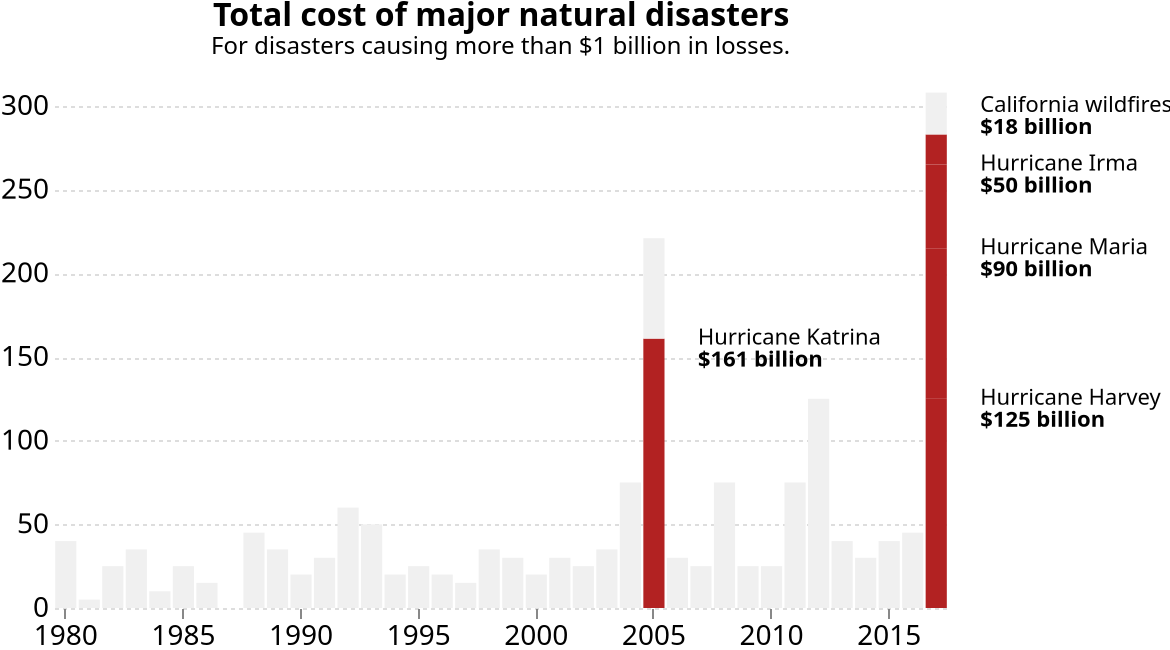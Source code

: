 {"$schema":"https://vega.github.io/schema/vega-lite/v3.json","description":"A simple bar chart with embedded data.","autosize":"fit","padding":0,"width":585,"height":325,"view":{"stroke":null},"datasets":{"values":[{"year":2005,"cost":161,"order":1,"name":"Hurricane Katrina","offset":161,"_index_":0},{"year":2017,"cost":125,"order":4,"name":"Hurricane Harvey","offset":125,"_index_":1},{"year":2017,"cost":90,"order":3,"name":"Hurricane Maria","offset":215,"_index_":2},{"year":2017,"cost":50,"order":2,"name":"Hurricane Irma","offset":265,"_index_":3},{"year":2017,"cost":18,"order":1,"name":"California wildfires","offset":300,"_index_":4},{"year":1980,"cost":40,"_index_":5},{"year":1981,"cost":5,"_index_":6},{"year":1982,"cost":25,"_index_":7},{"year":1983,"cost":35,"_index_":8},{"year":1984,"cost":10,"_index_":9},{"year":1985,"cost":25,"_index_":10},{"year":1986,"cost":15,"_index_":11},{"year":1987,"cost":0,"_index_":12},{"year":1988,"cost":45,"_index_":13},{"year":1989,"cost":35,"_index_":14},{"year":1990,"cost":20,"_index_":15},{"year":1991,"cost":30,"_index_":16},{"year":1992,"cost":60,"_index_":17},{"year":1993,"cost":50,"_index_":18},{"year":1994,"cost":20,"_index_":19},{"year":1995,"cost":25,"_index_":20},{"year":1996,"cost":20,"_index_":21},{"year":1997,"cost":15,"_index_":22},{"year":1998,"cost":35,"_index_":23},{"year":1999,"cost":30,"_index_":24},{"year":2000,"cost":20,"_index_":25},{"year":2001,"cost":30,"_index_":26},{"year":2002,"cost":25,"_index_":27},{"year":2003,"cost":35,"_index_":28},{"year":2004,"cost":75,"_index_":29},{"year":2005,"cost":60,"_index_":30},{"year":2006,"cost":30,"_index_":31},{"year":2007,"cost":25,"_index_":32},{"year":2008,"cost":75,"_index_":33},{"year":2009,"cost":25,"_index_":34},{"year":2010,"cost":25,"_index_":35},{"year":2011,"cost":75,"_index_":36},{"year":2012,"cost":125,"_index_":37},{"year":2013,"cost":40,"_index_":38},{"year":2014,"cost":30,"_index_":39},{"year":2015,"cost":40,"_index_":40},{"year":2016,"cost":45,"_index_":41},{"year":2017,"cost":25,"_index_":42}]},"layer":[{"data":{"name":"values"},"encoding":{"x":{"field":"year","type":"nominal","axis":{"domain":false,"values":[1980,1985,1990,1995,2000,2005,2010,2015],"labelAngle":0,"labelFontSize":14,"title":false}},"y":{"field":"cost","type":"quantitative","axis":{"title":false,"domain":false,"ticks":false,"tickMinStep":50,"labelFontSize":14,"gridDash":[2,2]},"scale":{"domain":[0,300]}},"detail":{"field":"order","type":"quantitative"},"fill":{"field":"datumnamenull","_label":"=datum.name != null","scale":{"range":["#f0f0f0","firebrick"]},"legend":false}},"layer":[{"mark":{"type":"bar"}}],"transform":[{"calculate":"datum.name != null","as":"datumnamenull"}]},{"data":{"name":"values"},"encoding":{"x":{"field":"year","type":"nominal"},"y":{"field":"offset","type":"quantitative"},"detail":{"field":"order","type":"quantitative"},"text":{"field":"name","type":"nominal"}},"layer":[{"mark":{"type":"text","align":"left","dx":22,"dy":0},"transform":[]},{"mark":{"type":"text","align":"left","dx":22,"dy":0},"transform":[{"filter":"((datum[\"_index_\"] != null) ? datum[\"_index_\"]==5: true)","_customized":true}]},{"mark":{"type":"text","align":"left","dx":22,"dy":0},"transform":[{"filter":"((datum[\"_index_\"] != null) ? datum[\"_index_\"]==5: true)","_customized":true}]},{"mark":{"type":"text","align":"left","dx":22,"dy":0},"transform":[{"filter":"((datum[\"_index_\"] != null) ? datum[\"_index_\"]==6: true)","_customized":true}]},{"mark":{"type":"text","align":"left","dx":22,"dy":0},"transform":[{"filter":"((datum[\"_index_\"] != null) ? datum[\"_index_\"]==6: true)","_customized":true}]},{"mark":{"type":"text","align":"left","dx":22,"dy":0},"transform":[{"filter":"((datum[\"_index_\"] != null) ? datum[\"_index_\"]==7: true)","_customized":true}]},{"mark":{"type":"text","align":"left","dx":22,"dy":0},"transform":[{"filter":"((datum[\"_index_\"] != null) ? datum[\"_index_\"]==7: true)","_customized":true}]},{"mark":{"type":"text","align":"left","dx":22,"dy":0},"transform":[{"filter":"((datum[\"_index_\"] != null) ? datum[\"_index_\"]==8: true)","_customized":true}]},{"mark":{"type":"text","align":"left","dx":22,"dy":0},"transform":[{"filter":"((datum[\"_index_\"] != null) ? datum[\"_index_\"]==8: true)","_customized":true}]},{"mark":{"type":"text","align":"left","dx":22,"dy":0},"transform":[{"filter":"((datum[\"_index_\"] != null) ? datum[\"_index_\"]==9: true)","_customized":true}]},{"mark":{"type":"text","align":"left","dx":22,"dy":0},"transform":[{"filter":"((datum[\"_index_\"] != null) ? datum[\"_index_\"]==9: true)","_customized":true}]},{"mark":{"type":"text","align":"left","dx":22,"dy":0},"transform":[{"filter":"((datum[\"_index_\"] != null) ? datum[\"_index_\"]==10: true)","_customized":true}]},{"mark":{"type":"text","align":"left","dx":22,"dy":0},"transform":[{"filter":"((datum[\"_index_\"] != null) ? datum[\"_index_\"]==10: true)","_customized":true}]},{"mark":{"type":"text","align":"left","dx":22,"dy":0},"transform":[{"filter":"((datum[\"_index_\"] != null) ? datum[\"_index_\"]==11: true)","_customized":true}]},{"mark":{"type":"text","align":"left","dx":22,"dy":0},"transform":[{"filter":"((datum[\"_index_\"] != null) ? datum[\"_index_\"]==11: true)","_customized":true}]},{"mark":{"type":"text","align":"left","dx":22,"dy":0},"transform":[{"filter":"((datum[\"_index_\"] != null) ? datum[\"_index_\"]==12: true)","_customized":true}]},{"mark":{"type":"text","align":"left","dx":22,"dy":0},"transform":[{"filter":"((datum[\"_index_\"] != null) ? datum[\"_index_\"]==12: true)","_customized":true}]},{"mark":{"type":"text","align":"left","dx":22,"dy":0},"transform":[{"filter":"((datum[\"_index_\"] != null) ? datum[\"_index_\"]==13: true)","_customized":true}]},{"mark":{"type":"text","align":"left","dx":22,"dy":0},"transform":[{"filter":"((datum[\"_index_\"] != null) ? datum[\"_index_\"]==13: true)","_customized":true}]},{"mark":{"type":"text","align":"left","dx":22,"dy":0},"transform":[{"filter":"((datum[\"_index_\"] != null) ? datum[\"_index_\"]==14: true)","_customized":true}]},{"mark":{"type":"text","align":"left","dx":22,"dy":0},"transform":[{"filter":"((datum[\"_index_\"] != null) ? datum[\"_index_\"]==14: true)","_customized":true}]},{"mark":{"type":"text","align":"left","dx":22,"dy":0},"transform":[{"filter":"((datum[\"_index_\"] != null) ? datum[\"_index_\"]==15: true)","_customized":true}]},{"mark":{"type":"text","align":"left","dx":22,"dy":0},"transform":[{"filter":"((datum[\"_index_\"] != null) ? datum[\"_index_\"]==15: true)","_customized":true}]},{"mark":{"type":"text","align":"left","dx":22,"dy":0},"transform":[{"filter":"((datum[\"_index_\"] != null) ? datum[\"_index_\"]==16: true)","_customized":true}]},{"mark":{"type":"text","align":"left","dx":22,"dy":0},"transform":[{"filter":"((datum[\"_index_\"] != null) ? datum[\"_index_\"]==16: true)","_customized":true}]},{"mark":{"type":"text","align":"left","dx":22,"dy":0},"transform":[{"filter":"((datum[\"_index_\"] != null) ? datum[\"_index_\"]==17: true)","_customized":true}]},{"mark":{"type":"text","align":"left","dx":22,"dy":0},"transform":[{"filter":"((datum[\"_index_\"] != null) ? datum[\"_index_\"]==17: true)","_customized":true}]},{"mark":{"type":"text","align":"left","dx":22,"dy":0},"transform":[{"filter":"((datum[\"_index_\"] != null) ? datum[\"_index_\"]==18: true)","_customized":true}]},{"mark":{"type":"text","align":"left","dx":22,"dy":0},"transform":[{"filter":"((datum[\"_index_\"] != null) ? datum[\"_index_\"]==18: true)","_customized":true}]},{"mark":{"type":"text","align":"left","dx":22,"dy":0},"transform":[{"filter":"((datum[\"_index_\"] != null) ? datum[\"_index_\"]==19: true)","_customized":true}]},{"mark":{"type":"text","align":"left","dx":22,"dy":0},"transform":[{"filter":"((datum[\"_index_\"] != null) ? datum[\"_index_\"]==19: true)","_customized":true}]},{"mark":{"type":"text","align":"left","dx":22,"dy":0},"transform":[{"filter":"((datum[\"_index_\"] != null) ? datum[\"_index_\"]==20: true)","_customized":true}]},{"mark":{"type":"text","align":"left","dx":22,"dy":0},"transform":[{"filter":"((datum[\"_index_\"] != null) ? datum[\"_index_\"]==20: true)","_customized":true}]},{"mark":{"type":"text","align":"left","dx":22,"dy":0},"transform":[{"filter":"((datum[\"_index_\"] != null) ? datum[\"_index_\"]==21: true)","_customized":true}]},{"mark":{"type":"text","align":"left","dx":22,"dy":0},"transform":[{"filter":"((datum[\"_index_\"] != null) ? datum[\"_index_\"]==21: true)","_customized":true}]},{"mark":{"type":"text","align":"left","dx":22,"dy":0},"transform":[{"filter":"((datum[\"_index_\"] != null) ? datum[\"_index_\"]==22: true)","_customized":true}]},{"mark":{"type":"text","align":"left","dx":22,"dy":0},"transform":[{"filter":"((datum[\"_index_\"] != null) ? datum[\"_index_\"]==22: true)","_customized":true}]},{"mark":{"type":"text","align":"left","dx":22,"dy":0},"transform":[{"filter":"((datum[\"_index_\"] != null) ? datum[\"_index_\"]==23: true)","_customized":true}]},{"mark":{"type":"text","align":"left","dx":22,"dy":0},"transform":[{"filter":"((datum[\"_index_\"] != null) ? datum[\"_index_\"]==23: true)","_customized":true}]},{"mark":{"type":"text","align":"left","dx":22,"dy":0},"transform":[{"filter":"((datum[\"_index_\"] != null) ? datum[\"_index_\"]==24: true)","_customized":true}]},{"mark":{"type":"text","align":"left","dx":22,"dy":0},"transform":[{"filter":"((datum[\"_index_\"] != null) ? datum[\"_index_\"]==24: true)","_customized":true}]},{"mark":{"type":"text","align":"left","dx":22,"dy":0},"transform":[{"filter":"((datum[\"_index_\"] != null) ? datum[\"_index_\"]==25: true)","_customized":true}]},{"mark":{"type":"text","align":"left","dx":22,"dy":0},"transform":[{"filter":"((datum[\"_index_\"] != null) ? datum[\"_index_\"]==25: true)","_customized":true}]},{"mark":{"type":"text","align":"left","dx":22,"dy":0},"transform":[{"filter":"((datum[\"_index_\"] != null) ? datum[\"_index_\"]==26: true)","_customized":true}]},{"mark":{"type":"text","align":"left","dx":22,"dy":0},"transform":[{"filter":"((datum[\"_index_\"] != null) ? datum[\"_index_\"]==26: true)","_customized":true}]},{"mark":{"type":"text","align":"left","dx":22,"dy":0},"transform":[{"filter":"((datum[\"_index_\"] != null) ? datum[\"_index_\"]==27: true)","_customized":true}]},{"mark":{"type":"text","align":"left","dx":22,"dy":0},"transform":[{"filter":"((datum[\"_index_\"] != null) ? datum[\"_index_\"]==27: true)","_customized":true}]},{"mark":{"type":"text","align":"left","dx":22,"dy":0},"transform":[{"filter":"((datum[\"_index_\"] != null) ? datum[\"_index_\"]==28: true)","_customized":true}]},{"mark":{"type":"text","align":"left","dx":22,"dy":0},"transform":[{"filter":"((datum[\"_index_\"] != null) ? datum[\"_index_\"]==28: true)","_customized":true}]},{"mark":{"type":"text","align":"left","dx":22,"dy":0},"transform":[{"filter":"((datum[\"_index_\"] != null) ? datum[\"_index_\"]==29: true)","_customized":true}]},{"mark":{"type":"text","align":"left","dx":22,"dy":0},"transform":[{"filter":"((datum[\"_index_\"] != null) ? datum[\"_index_\"]==29: true)","_customized":true}]},{"mark":{"type":"text","align":"left","dx":22,"dy":0},"transform":[{"filter":"((datum[\"_index_\"] != null) ? datum[\"_index_\"]==37: true)","_customized":true}]},{"mark":{"type":"text","align":"left","dx":22,"dy":0},"transform":[{"filter":"((datum[\"_index_\"] != null) ? datum[\"_index_\"]==36: true)","_customized":true}]},{"mark":{"type":"text","align":"left","dx":22,"dy":0},"transform":[{"filter":"((datum[\"_index_\"] != null) ? datum[\"_index_\"]==33: true)","_customized":true}]},{"mark":{"type":"text","align":"left","dx":22,"dy":0},"transform":[{"filter":"((datum[\"_index_\"] != null) ? datum[\"_index_\"]==30: true)","_customized":true}]},{"mark":{"type":"text","align":"left","dx":22,"dy":0},"transform":[{"filter":"((datum[\"_index_\"] != null) ? datum[\"_index_\"]==31: true)","_customized":true}]},{"mark":{"type":"text","align":"left","dx":22,"dy":0},"transform":[{"filter":"((datum[\"_index_\"] != null) ? datum[\"_index_\"]==41: true)","_customized":true}]},{"mark":{"type":"text","align":"left","dx":22,"dy":0},"transform":[{"filter":"((datum[\"_index_\"] != null) ? datum[\"_index_\"]==40: true)","_customized":true}]},{"mark":{"type":"text","align":"left","dx":22,"dy":0},"transform":[{"filter":"((datum[\"_index_\"] != null) ? datum[\"_index_\"]==39: true)","_customized":true}]},{"mark":{"type":"text","align":"left","dx":22,"dy":0},"transform":[{"filter":"((datum[\"_index_\"] != null) ? datum[\"_index_\"]==38: true)","_customized":true}]},{"mark":{"type":"text","align":"left","dx":22,"dy":0},"transform":[{"filter":"((datum[\"_index_\"] != null) ? datum[\"_index_\"]==35: true)","_customized":true}]},{"mark":{"type":"text","align":"left","dx":22,"dy":0},"transform":[{"filter":"((datum[\"_index_\"] != null) ? datum[\"_index_\"]==34: true)","_customized":true}]},{"mark":{"type":"text","align":"left","dx":22,"dy":0},"transform":[{"filter":"((datum[\"_index_\"] != null) ? datum[\"_index_\"]==32: true)","_customized":true}]},{"mark":{"type":"text","align":"left","dx":22,"dy":0},"transform":[{"filter":"((datum[\"_index_\"] != null) ? datum[\"_index_\"]==42: true)","_customized":true}]}],"transform":[{"filter":"((datum[\"_index_\"] != null) ? datum[\"_index_\"]!=5: false)","datum":{"year":1980,"cost":40,"_index_":5},"text":"undefined","marktype":"text","path":["layer","1","layer","0"]},{"filter":"((datum[\"_index_\"] != null) ? datum[\"_index_\"]!=6: false)","datum":{"year":1981,"cost":5,"_index_":6},"text":"undefined","marktype":"text","path":["layer","1","layer","0"]},{"filter":"((datum[\"_index_\"] != null) ? datum[\"_index_\"]!=7: false)","datum":{"year":1982,"cost":25,"_index_":7},"text":"undefined","marktype":"text","path":["layer","1","layer","0"]},{"filter":"((datum[\"_index_\"] != null) ? datum[\"_index_\"]!=8: false)","datum":{"year":1983,"cost":35,"_index_":8},"text":"undefined","marktype":"text","path":["layer","1","layer","0"]},{"filter":"((datum[\"_index_\"] != null) ? datum[\"_index_\"]!=9: false)","datum":{"year":1984,"cost":10,"_index_":9},"text":"undefined","marktype":"text","path":["layer","1","layer","0"]},{"filter":"((datum[\"_index_\"] != null) ? datum[\"_index_\"]!=10: false)","datum":{"year":1985,"cost":25,"_index_":10},"text":"undefined","marktype":"text","path":["layer","1","layer","0"]},{"filter":"((datum[\"_index_\"] != null) ? datum[\"_index_\"]!=11: false)","datum":{"year":1986,"cost":15,"_index_":11},"text":"undefined","marktype":"text","path":["layer","1","layer","0"]},{"filter":"((datum[\"_index_\"] != null) ? datum[\"_index_\"]!=12: false)","datum":{"year":1987,"cost":0,"_index_":12},"text":"undefined","marktype":"text","path":["layer","1","layer","0"]},{"filter":"((datum[\"_index_\"] != null) ? datum[\"_index_\"]!=13: false)","datum":{"year":1988,"cost":45,"_index_":13},"text":"undefined","marktype":"text","path":["layer","1","layer","0"]},{"filter":"((datum[\"_index_\"] != null) ? datum[\"_index_\"]!=14: false)","datum":{"year":1989,"cost":35,"_index_":14},"text":"undefined","marktype":"text","path":["layer","1","layer","0"]},{"filter":"((datum[\"_index_\"] != null) ? datum[\"_index_\"]!=15: false)","datum":{"year":1990,"cost":20,"_index_":15},"text":"undefined","marktype":"text","path":["layer","1","layer","0"]},{"filter":"((datum[\"_index_\"] != null) ? datum[\"_index_\"]!=16: false)","datum":{"year":1991,"cost":30,"_index_":16},"text":"undefined","marktype":"text","path":["layer","1","layer","0"]},{"filter":"((datum[\"_index_\"] != null) ? datum[\"_index_\"]!=17: false)","datum":{"year":1992,"cost":60,"_index_":17},"text":"undefined","marktype":"text","path":["layer","1","layer","0"]},{"filter":"((datum[\"_index_\"] != null) ? datum[\"_index_\"]!=18: false)","datum":{"year":1993,"cost":50,"_index_":18},"text":"undefined","marktype":"text","path":["layer","1","layer","0"]},{"filter":"((datum[\"_index_\"] != null) ? datum[\"_index_\"]!=19: false)","datum":{"year":1994,"cost":20,"_index_":19},"text":"undefined","marktype":"text","path":["layer","1","layer","0"]},{"filter":"((datum[\"_index_\"] != null) ? datum[\"_index_\"]!=20: false)","datum":{"year":1995,"cost":25,"_index_":20},"text":"undefined","marktype":"text","path":["layer","1","layer","0"]},{"filter":"((datum[\"_index_\"] != null) ? datum[\"_index_\"]!=21: false)","datum":{"year":1996,"cost":20,"_index_":21},"text":"undefined","marktype":"text","path":["layer","1","layer","0"]},{"filter":"((datum[\"_index_\"] != null) ? datum[\"_index_\"]!=22: false)","datum":{"year":1997,"cost":15,"_index_":22},"text":"undefined","marktype":"text","path":["layer","1","layer","0"]},{"filter":"((datum[\"_index_\"] != null) ? datum[\"_index_\"]!=23: false)","datum":{"year":1998,"cost":35,"_index_":23},"text":"undefined","marktype":"text","path":["layer","1","layer","0"]},{"filter":"((datum[\"_index_\"] != null) ? datum[\"_index_\"]!=24: false)","datum":{"year":1999,"cost":30,"_index_":24},"text":"undefined","marktype":"text","path":["layer","1","layer","0"]},{"filter":"((datum[\"_index_\"] != null) ? datum[\"_index_\"]!=25: false)","datum":{"year":2000,"cost":20,"_index_":25},"text":"undefined","marktype":"text","path":["layer","1","layer","0"]},{"filter":"((datum[\"_index_\"] != null) ? datum[\"_index_\"]!=26: false)","datum":{"year":2001,"cost":30,"_index_":26},"text":"undefined","marktype":"text","path":["layer","1","layer","0"]},{"filter":"((datum[\"_index_\"] != null) ? datum[\"_index_\"]!=27: false)","datum":{"year":2002,"cost":25,"_index_":27},"text":"undefined","marktype":"text","path":["layer","1","layer","0"]},{"filter":"((datum[\"_index_\"] != null) ? datum[\"_index_\"]!=28: false)","datum":{"year":2003,"cost":35,"_index_":28},"text":"undefined","marktype":"text","path":["layer","1","layer","0"]},{"filter":"((datum[\"_index_\"] != null) ? datum[\"_index_\"]!=29: false)","datum":{"year":2004,"cost":75,"_index_":29},"text":"undefined","marktype":"text","path":["layer","1","layer","0"]},{"filter":"((datum[\"_index_\"] != null) ? datum[\"_index_\"]!=37: false)","datum":{"year":2012,"cost":125,"_index_":37},"text":"undefined","marktype":"text","path":["layer","1","layer","0"]},{"filter":"((datum[\"_index_\"] != null) ? datum[\"_index_\"]!=36: false)","datum":{"year":2011,"cost":75,"_index_":36},"text":"undefined","marktype":"text","path":["layer","1","layer","0"]},{"filter":"((datum[\"_index_\"] != null) ? datum[\"_index_\"]!=33: false)","datum":{"year":2008,"cost":75,"_index_":33},"text":"undefined","marktype":"text","path":["layer","1","layer","0"]},{"filter":"((datum[\"_index_\"] != null) ? datum[\"_index_\"]!=30: false)","datum":{"year":2005,"cost":60,"_index_":30},"text":"undefined","marktype":"text","path":["layer","1","layer","0"]},{"filter":"((datum[\"_index_\"] != null) ? datum[\"_index_\"]!=31: false)","datum":{"year":2006,"cost":30,"_index_":31},"text":"undefined","marktype":"text","path":["layer","1","layer","0"]},{"filter":"((datum[\"_index_\"] != null) ? datum[\"_index_\"]!=41: false)","datum":{"year":2016,"cost":45,"_index_":41},"text":"undefined","marktype":"text","path":["layer","1","layer","0"]},{"filter":"((datum[\"_index_\"] != null) ? datum[\"_index_\"]!=40: false)","datum":{"year":2015,"cost":40,"_index_":40},"text":"undefined","marktype":"text","path":["layer","1","layer","0"]},{"filter":"((datum[\"_index_\"] != null) ? datum[\"_index_\"]!=39: false)","datum":{"year":2014,"cost":30,"_index_":39},"text":"undefined","marktype":"text","path":["layer","1","layer","0"]},{"filter":"((datum[\"_index_\"] != null) ? datum[\"_index_\"]!=38: false)","datum":{"year":2013,"cost":40,"_index_":38},"text":"undefined","marktype":"text","path":["layer","1","layer","0"]},{"filter":"((datum[\"_index_\"] != null) ? datum[\"_index_\"]!=35: false)","datum":{"year":2010,"cost":25,"_index_":35},"text":"undefined","marktype":"text","path":["layer","1","layer","0"]},{"filter":"((datum[\"_index_\"] != null) ? datum[\"_index_\"]!=34: false)","datum":{"year":2009,"cost":25,"_index_":34},"text":"undefined","marktype":"text","path":["layer","1","layer","0"]},{"filter":"((datum[\"_index_\"] != null) ? datum[\"_index_\"]!=32: false)","datum":{"year":2007,"cost":25,"_index_":32},"text":"undefined","marktype":"text","path":["layer","1","layer","0"]},{"filter":"((datum[\"_index_\"] != null) ? datum[\"_index_\"]!=42: false)","datum":{"year":2017,"cost":25,"_index_":42},"text":"undefined","marktype":"text","path":["layer","1","layer","0"]}]},{"data":{"name":"values"},"encoding":{"x":{"field":"year","type":"nominal"},"y":{"field":"offset","type":"quantitative"},"detail":{"field":"order","type":"quantitative"},"text":{"field":"datumcostbillion","_label":"='$' + datum.cost + ' billion'"}},"layer":[{"mark":{"type":"text","align":"left","dx":22,"dy":11,"fontWeight":"bold"},"transform":[]},{"mark":{"type":"text","align":"left","dx":22,"dy":11,"fontWeight":"bold"},"transform":[{"filter":"((datum[\"_index_\"] != null) ? datum[\"_index_\"]==5: true)","_customized":true}]},{"mark":{"type":"text","align":"left","dx":22,"dy":11,"fontWeight":"bold"},"transform":[{"filter":"((datum[\"_index_\"] != null) ? datum[\"_index_\"]==5: true)","_customized":true}]},{"mark":{"type":"text","align":"left","dx":22,"dy":11,"fontWeight":"bold"},"transform":[{"filter":"((datum[\"_index_\"] != null) ? datum[\"_index_\"]==6: true)","_customized":true}]},{"mark":{"type":"text","align":"left","dx":22,"dy":11,"fontWeight":"bold"},"transform":[{"filter":"((datum[\"_index_\"] != null) ? datum[\"_index_\"]==6: true)","_customized":true}]},{"mark":{"type":"text","align":"left","dx":22,"dy":11,"fontWeight":"bold"},"transform":[{"filter":"((datum[\"_index_\"] != null) ? datum[\"_index_\"]==7: true)","_customized":true}]},{"mark":{"type":"text","align":"left","dx":22,"dy":11,"fontWeight":"bold"},"transform":[{"filter":"((datum[\"_index_\"] != null) ? datum[\"_index_\"]==7: true)","_customized":true}]},{"mark":{"type":"text","align":"left","dx":22,"dy":11,"fontWeight":"bold"},"transform":[{"filter":"((datum[\"_index_\"] != null) ? datum[\"_index_\"]==8: true)","_customized":true}]},{"mark":{"type":"text","align":"left","dx":22,"dy":11,"fontWeight":"bold"},"transform":[{"filter":"((datum[\"_index_\"] != null) ? datum[\"_index_\"]==8: true)","_customized":true}]},{"mark":{"type":"text","align":"left","dx":22,"dy":11,"fontWeight":"bold"},"transform":[{"filter":"((datum[\"_index_\"] != null) ? datum[\"_index_\"]==9: true)","_customized":true}]},{"mark":{"type":"text","align":"left","dx":22,"dy":11,"fontWeight":"bold"},"transform":[{"filter":"((datum[\"_index_\"] != null) ? datum[\"_index_\"]==9: true)","_customized":true}]},{"mark":{"type":"text","align":"left","dx":22,"dy":11,"fontWeight":"bold"},"transform":[{"filter":"((datum[\"_index_\"] != null) ? datum[\"_index_\"]==10: true)","_customized":true}]},{"mark":{"type":"text","align":"left","dx":22,"dy":11,"fontWeight":"bold"},"transform":[{"filter":"((datum[\"_index_\"] != null) ? datum[\"_index_\"]==10: true)","_customized":true}]},{"mark":{"type":"text","align":"left","dx":22,"dy":11,"fontWeight":"bold"},"transform":[{"filter":"((datum[\"_index_\"] != null) ? datum[\"_index_\"]==11: true)","_customized":true}]},{"mark":{"type":"text","align":"left","dx":22,"dy":11,"fontWeight":"bold"},"transform":[{"filter":"((datum[\"_index_\"] != null) ? datum[\"_index_\"]==11: true)","_customized":true}]},{"mark":{"type":"text","align":"left","dx":22,"dy":11,"fontWeight":"bold"},"transform":[{"filter":"((datum[\"_index_\"] != null) ? datum[\"_index_\"]==12: true)","_customized":true}]},{"mark":{"type":"text","align":"left","dx":22,"dy":11,"fontWeight":"bold"},"transform":[{"filter":"((datum[\"_index_\"] != null) ? datum[\"_index_\"]==12: true)","_customized":true}]},{"mark":{"type":"text","align":"left","dx":22,"dy":11,"fontWeight":"bold"},"transform":[{"filter":"((datum[\"_index_\"] != null) ? datum[\"_index_\"]==13: true)","_customized":true}]},{"mark":{"type":"text","align":"left","dx":22,"dy":11,"fontWeight":"bold"},"transform":[{"filter":"((datum[\"_index_\"] != null) ? datum[\"_index_\"]==13: true)","_customized":true}]},{"mark":{"type":"text","align":"left","dx":22,"dy":11,"fontWeight":"bold"},"transform":[{"filter":"((datum[\"_index_\"] != null) ? datum[\"_index_\"]==14: true)","_customized":true}]},{"mark":{"type":"text","align":"left","dx":22,"dy":11,"fontWeight":"bold"},"transform":[{"filter":"((datum[\"_index_\"] != null) ? datum[\"_index_\"]==14: true)","_customized":true}]},{"mark":{"type":"text","align":"left","dx":22,"dy":11,"fontWeight":"bold"},"transform":[{"filter":"((datum[\"_index_\"] != null) ? datum[\"_index_\"]==15: true)","_customized":true}]},{"mark":{"type":"text","align":"left","dx":22,"dy":11,"fontWeight":"bold"},"transform":[{"filter":"((datum[\"_index_\"] != null) ? datum[\"_index_\"]==15: true)","_customized":true}]},{"mark":{"type":"text","align":"left","dx":22,"dy":11,"fontWeight":"bold"},"transform":[{"filter":"((datum[\"_index_\"] != null) ? datum[\"_index_\"]==16: true)","_customized":true}]},{"mark":{"type":"text","align":"left","dx":22,"dy":11,"fontWeight":"bold"},"transform":[{"filter":"((datum[\"_index_\"] != null) ? datum[\"_index_\"]==16: true)","_customized":true}]},{"mark":{"type":"text","align":"left","dx":22,"dy":11,"fontWeight":"bold"},"transform":[{"filter":"((datum[\"_index_\"] != null) ? datum[\"_index_\"]==17: true)","_customized":true}]},{"mark":{"type":"text","align":"left","dx":22,"dy":11,"fontWeight":"bold"},"transform":[{"filter":"((datum[\"_index_\"] != null) ? datum[\"_index_\"]==17: true)","_customized":true}]},{"mark":{"type":"text","align":"left","dx":22,"dy":11,"fontWeight":"bold"},"transform":[{"filter":"((datum[\"_index_\"] != null) ? datum[\"_index_\"]==18: true)","_customized":true}]},{"mark":{"type":"text","align":"left","dx":22,"dy":11,"fontWeight":"bold"},"transform":[{"filter":"((datum[\"_index_\"] != null) ? datum[\"_index_\"]==18: true)","_customized":true}]},{"mark":{"type":"text","align":"left","dx":22,"dy":11,"fontWeight":"bold"},"transform":[{"filter":"((datum[\"_index_\"] != null) ? datum[\"_index_\"]==19: true)","_customized":true}]},{"mark":{"type":"text","align":"left","dx":22,"dy":11,"fontWeight":"bold"},"transform":[{"filter":"((datum[\"_index_\"] != null) ? datum[\"_index_\"]==19: true)","_customized":true}]},{"mark":{"type":"text","align":"left","dx":22,"dy":11,"fontWeight":"bold"},"transform":[{"filter":"((datum[\"_index_\"] != null) ? datum[\"_index_\"]==20: true)","_customized":true}]},{"mark":{"type":"text","align":"left","dx":22,"dy":11,"fontWeight":"bold"},"transform":[{"filter":"((datum[\"_index_\"] != null) ? datum[\"_index_\"]==20: true)","_customized":true}]},{"mark":{"type":"text","align":"left","dx":22,"dy":11,"fontWeight":"bold"},"transform":[{"filter":"((datum[\"_index_\"] != null) ? datum[\"_index_\"]==21: true)","_customized":true}]},{"mark":{"type":"text","align":"left","dx":22,"dy":11,"fontWeight":"bold"},"transform":[{"filter":"((datum[\"_index_\"] != null) ? datum[\"_index_\"]==21: true)","_customized":true}]},{"mark":{"type":"text","align":"left","dx":22,"dy":11,"fontWeight":"bold"},"transform":[{"filter":"((datum[\"_index_\"] != null) ? datum[\"_index_\"]==22: true)","_customized":true}]},{"mark":{"type":"text","align":"left","dx":22,"dy":11,"fontWeight":"bold"},"transform":[{"filter":"((datum[\"_index_\"] != null) ? datum[\"_index_\"]==22: true)","_customized":true}]},{"mark":{"type":"text","align":"left","dx":22,"dy":11,"fontWeight":"bold"},"transform":[{"filter":"((datum[\"_index_\"] != null) ? datum[\"_index_\"]==23: true)","_customized":true}]},{"mark":{"type":"text","align":"left","dx":22,"dy":11,"fontWeight":"bold"},"transform":[{"filter":"((datum[\"_index_\"] != null) ? datum[\"_index_\"]==23: true)","_customized":true}]},{"mark":{"type":"text","align":"left","dx":22,"dy":11,"fontWeight":"bold"},"transform":[{"filter":"((datum[\"_index_\"] != null) ? datum[\"_index_\"]==24: true)","_customized":true}]},{"mark":{"type":"text","align":"left","dx":22,"dy":11,"fontWeight":"bold"},"transform":[{"filter":"((datum[\"_index_\"] != null) ? datum[\"_index_\"]==24: true)","_customized":true}]},{"mark":{"type":"text","align":"left","dx":22,"dy":11,"fontWeight":"bold"},"transform":[{"filter":"((datum[\"_index_\"] != null) ? datum[\"_index_\"]==25: true)","_customized":true}]},{"mark":{"type":"text","align":"left","dx":22,"dy":11,"fontWeight":"bold"},"transform":[{"filter":"((datum[\"_index_\"] != null) ? datum[\"_index_\"]==25: true)","_customized":true}]},{"mark":{"type":"text","align":"left","dx":22,"dy":11,"fontWeight":"bold"},"transform":[{"filter":"((datum[\"_index_\"] != null) ? datum[\"_index_\"]==26: true)","_customized":true}]},{"mark":{"type":"text","align":"left","dx":22,"dy":11,"fontWeight":"bold"},"transform":[{"filter":"((datum[\"_index_\"] != null) ? datum[\"_index_\"]==26: true)","_customized":true}]},{"mark":{"type":"text","align":"left","dx":22,"dy":11,"fontWeight":"bold"},"transform":[{"filter":"((datum[\"_index_\"] != null) ? datum[\"_index_\"]==27: true)","_customized":true}]},{"mark":{"type":"text","align":"left","dx":22,"dy":11,"fontWeight":"bold"},"transform":[{"filter":"((datum[\"_index_\"] != null) ? datum[\"_index_\"]==27: true)","_customized":true}]},{"mark":{"type":"text","align":"left","dx":22,"dy":11,"fontWeight":"bold"},"transform":[{"filter":"((datum[\"_index_\"] != null) ? datum[\"_index_\"]==28: true)","_customized":true}]},{"mark":{"type":"text","align":"left","dx":22,"dy":11,"fontWeight":"bold"},"transform":[{"filter":"((datum[\"_index_\"] != null) ? datum[\"_index_\"]==28: true)","_customized":true}]},{"mark":{"type":"text","align":"left","dx":22,"dy":11,"fontWeight":"bold"},"transform":[{"filter":"((datum[\"_index_\"] != null) ? datum[\"_index_\"]==29: true)","_customized":true}]},{"mark":{"type":"text","align":"left","dx":22,"dy":11,"fontWeight":"bold"},"transform":[{"filter":"((datum[\"_index_\"] != null) ? datum[\"_index_\"]==29: true)","_customized":true}]},{"mark":{"type":"text","align":"left","dx":22,"dy":11,"fontWeight":"bold"},"transform":[{"filter":"((datum[\"_index_\"] != null) ? datum[\"_index_\"]==37: true)","_customized":true}]},{"mark":{"type":"text","align":"left","dx":22,"dy":11,"fontWeight":"bold"},"transform":[{"filter":"((datum[\"_index_\"] != null) ? datum[\"_index_\"]==36: true)","_customized":true}]},{"mark":{"type":"text","align":"left","dx":22,"dy":11,"fontWeight":"bold"},"transform":[{"filter":"((datum[\"_index_\"] != null) ? datum[\"_index_\"]==33: true)","_customized":true}]},{"mark":{"type":"text","align":"left","dx":22,"dy":11,"fontWeight":"bold"},"transform":[{"filter":"((datum[\"_index_\"] != null) ? datum[\"_index_\"]==30: true)","_customized":true}]},{"mark":{"type":"text","align":"left","dx":22,"dy":11,"fontWeight":"bold"},"transform":[{"filter":"((datum[\"_index_\"] != null) ? datum[\"_index_\"]==31: true)","_customized":true}]},{"mark":{"type":"text","align":"left","dx":22,"dy":11,"fontWeight":"bold"},"transform":[{"filter":"((datum[\"_index_\"] != null) ? datum[\"_index_\"]==41: true)","_customized":true}]},{"mark":{"type":"text","align":"left","dx":22,"dy":11,"fontWeight":"bold"},"transform":[{"filter":"((datum[\"_index_\"] != null) ? datum[\"_index_\"]==40: true)","_customized":true}]},{"mark":{"type":"text","align":"left","dx":22,"dy":11,"fontWeight":"bold"},"transform":[{"filter":"((datum[\"_index_\"] != null) ? datum[\"_index_\"]==39: true)","_customized":true}]},{"mark":{"type":"text","align":"left","dx":22,"dy":11,"fontWeight":"bold"},"transform":[{"filter":"((datum[\"_index_\"] != null) ? datum[\"_index_\"]==38: true)","_customized":true}]},{"mark":{"type":"text","align":"left","dx":22,"dy":11,"fontWeight":"bold"},"transform":[{"filter":"((datum[\"_index_\"] != null) ? datum[\"_index_\"]==35: true)","_customized":true}]},{"mark":{"type":"text","align":"left","dx":22,"dy":11,"fontWeight":"bold"},"transform":[{"filter":"((datum[\"_index_\"] != null) ? datum[\"_index_\"]==34: true)","_customized":true}]},{"mark":{"type":"text","align":"left","dx":22,"dy":11,"fontWeight":"bold"},"transform":[{"filter":"((datum[\"_index_\"] != null) ? datum[\"_index_\"]==32: true)","_customized":true}]},{"mark":{"type":"text","align":"left","dx":22,"dy":11,"fontWeight":"bold"},"transform":[{"filter":"((datum[\"_index_\"] != null) ? datum[\"_index_\"]==42: true)","_customized":true}]}],"transform":[{"filter":"((datum[\"_index_\"] != null) ? datum[\"_index_\"]!=5: false)","datum":{"year":1980,"cost":40,"_index_":5},"text":"undefined","marktype":"text","path":["layer","1","layer","0"]},{"filter":"((datum[\"_index_\"] != null) ? datum[\"_index_\"]!=6: false)","datum":{"year":1981,"cost":5,"_index_":6},"text":"undefined","marktype":"text","path":["layer","1","layer","0"]},{"filter":"((datum[\"_index_\"] != null) ? datum[\"_index_\"]!=7: false)","datum":{"year":1982,"cost":25,"_index_":7},"text":"undefined","marktype":"text","path":["layer","1","layer","0"]},{"filter":"((datum[\"_index_\"] != null) ? datum[\"_index_\"]!=8: false)","datum":{"year":1983,"cost":35,"_index_":8},"text":"undefined","marktype":"text","path":["layer","1","layer","0"]},{"filter":"((datum[\"_index_\"] != null) ? datum[\"_index_\"]!=9: false)","datum":{"year":1984,"cost":10,"_index_":9},"text":"undefined","marktype":"text","path":["layer","1","layer","0"]},{"filter":"((datum[\"_index_\"] != null) ? datum[\"_index_\"]!=10: false)","datum":{"year":1985,"cost":25,"_index_":10},"text":"undefined","marktype":"text","path":["layer","1","layer","0"]},{"filter":"((datum[\"_index_\"] != null) ? datum[\"_index_\"]!=11: false)","datum":{"year":1986,"cost":15,"_index_":11},"text":"undefined","marktype":"text","path":["layer","1","layer","0"]},{"filter":"((datum[\"_index_\"] != null) ? datum[\"_index_\"]!=12: false)","datum":{"year":1987,"cost":0,"_index_":12},"text":"undefined","marktype":"text","path":["layer","1","layer","0"]},{"filter":"((datum[\"_index_\"] != null) ? datum[\"_index_\"]!=13: false)","datum":{"year":1988,"cost":45,"_index_":13},"text":"undefined","marktype":"text","path":["layer","1","layer","0"]},{"filter":"((datum[\"_index_\"] != null) ? datum[\"_index_\"]!=14: false)","datum":{"year":1989,"cost":35,"_index_":14},"text":"undefined","marktype":"text","path":["layer","1","layer","0"]},{"filter":"((datum[\"_index_\"] != null) ? datum[\"_index_\"]!=15: false)","datum":{"year":1990,"cost":20,"_index_":15},"text":"undefined","marktype":"text","path":["layer","1","layer","0"]},{"filter":"((datum[\"_index_\"] != null) ? datum[\"_index_\"]!=16: false)","datum":{"year":1991,"cost":30,"_index_":16},"text":"undefined","marktype":"text","path":["layer","1","layer","0"]},{"filter":"((datum[\"_index_\"] != null) ? datum[\"_index_\"]!=17: false)","datum":{"year":1992,"cost":60,"_index_":17},"text":"undefined","marktype":"text","path":["layer","1","layer","0"]},{"filter":"((datum[\"_index_\"] != null) ? datum[\"_index_\"]!=18: false)","datum":{"year":1993,"cost":50,"_index_":18},"text":"undefined","marktype":"text","path":["layer","1","layer","0"]},{"filter":"((datum[\"_index_\"] != null) ? datum[\"_index_\"]!=19: false)","datum":{"year":1994,"cost":20,"_index_":19},"text":"undefined","marktype":"text","path":["layer","1","layer","0"]},{"filter":"((datum[\"_index_\"] != null) ? datum[\"_index_\"]!=20: false)","datum":{"year":1995,"cost":25,"_index_":20},"text":"undefined","marktype":"text","path":["layer","1","layer","0"]},{"filter":"((datum[\"_index_\"] != null) ? datum[\"_index_\"]!=21: false)","datum":{"year":1996,"cost":20,"_index_":21},"text":"undefined","marktype":"text","path":["layer","1","layer","0"]},{"filter":"((datum[\"_index_\"] != null) ? datum[\"_index_\"]!=22: false)","datum":{"year":1997,"cost":15,"_index_":22},"text":"undefined","marktype":"text","path":["layer","1","layer","0"]},{"filter":"((datum[\"_index_\"] != null) ? datum[\"_index_\"]!=23: false)","datum":{"year":1998,"cost":35,"_index_":23},"text":"undefined","marktype":"text","path":["layer","1","layer","0"]},{"filter":"((datum[\"_index_\"] != null) ? datum[\"_index_\"]!=24: false)","datum":{"year":1999,"cost":30,"_index_":24},"text":"undefined","marktype":"text","path":["layer","1","layer","0"]},{"filter":"((datum[\"_index_\"] != null) ? datum[\"_index_\"]!=25: false)","datum":{"year":2000,"cost":20,"_index_":25},"text":"undefined","marktype":"text","path":["layer","1","layer","0"]},{"filter":"((datum[\"_index_\"] != null) ? datum[\"_index_\"]!=26: false)","datum":{"year":2001,"cost":30,"_index_":26},"text":"undefined","marktype":"text","path":["layer","1","layer","0"]},{"filter":"((datum[\"_index_\"] != null) ? datum[\"_index_\"]!=27: false)","datum":{"year":2002,"cost":25,"_index_":27},"text":"undefined","marktype":"text","path":["layer","1","layer","0"]},{"filter":"((datum[\"_index_\"] != null) ? datum[\"_index_\"]!=28: false)","datum":{"year":2003,"cost":35,"_index_":28},"text":"undefined","marktype":"text","path":["layer","1","layer","0"]},{"filter":"((datum[\"_index_\"] != null) ? datum[\"_index_\"]!=29: false)","datum":{"year":2004,"cost":75,"_index_":29},"text":"undefined","marktype":"text","path":["layer","1","layer","0"]},{"filter":"((datum[\"_index_\"] != null) ? datum[\"_index_\"]!=37: false)","datum":{"year":2012,"cost":125,"_index_":37},"text":"undefined","marktype":"text","path":["layer","1","layer","0"]},{"filter":"((datum[\"_index_\"] != null) ? datum[\"_index_\"]!=36: false)","datum":{"year":2011,"cost":75,"_index_":36},"text":"undefined","marktype":"text","path":["layer","1","layer","0"]},{"filter":"((datum[\"_index_\"] != null) ? datum[\"_index_\"]!=33: false)","datum":{"year":2008,"cost":75,"_index_":33},"text":"undefined","marktype":"text","path":["layer","1","layer","0"]},{"filter":"((datum[\"_index_\"] != null) ? datum[\"_index_\"]!=30: false)","datum":{"year":2005,"cost":60,"_index_":30},"text":"undefined","marktype":"text","path":["layer","1","layer","0"]},{"filter":"((datum[\"_index_\"] != null) ? datum[\"_index_\"]!=31: false)","datum":{"year":2006,"cost":30,"_index_":31},"text":"undefined","marktype":"text","path":["layer","1","layer","0"]},{"filter":"((datum[\"_index_\"] != null) ? datum[\"_index_\"]!=41: false)","datum":{"year":2016,"cost":45,"_index_":41},"text":"undefined","marktype":"text","path":["layer","1","layer","0"]},{"filter":"((datum[\"_index_\"] != null) ? datum[\"_index_\"]!=40: false)","datum":{"year":2015,"cost":40,"_index_":40},"text":"undefined","marktype":"text","path":["layer","1","layer","0"]},{"filter":"((datum[\"_index_\"] != null) ? datum[\"_index_\"]!=39: false)","datum":{"year":2014,"cost":30,"_index_":39},"text":"undefined","marktype":"text","path":["layer","1","layer","0"]},{"filter":"((datum[\"_index_\"] != null) ? datum[\"_index_\"]!=38: false)","datum":{"year":2013,"cost":40,"_index_":38},"text":"undefined","marktype":"text","path":["layer","1","layer","0"]},{"filter":"((datum[\"_index_\"] != null) ? datum[\"_index_\"]!=35: false)","datum":{"year":2010,"cost":25,"_index_":35},"text":"undefined","marktype":"text","path":["layer","1","layer","0"]},{"filter":"((datum[\"_index_\"] != null) ? datum[\"_index_\"]!=34: false)","datum":{"year":2009,"cost":25,"_index_":34},"text":"undefined","marktype":"text","path":["layer","1","layer","0"]},{"filter":"((datum[\"_index_\"] != null) ? datum[\"_index_\"]!=32: false)","datum":{"year":2007,"cost":25,"_index_":32},"text":"undefined","marktype":"text","path":["layer","1","layer","0"]},{"filter":"((datum[\"_index_\"] != null) ? datum[\"_index_\"]!=42: false)","datum":{"year":2017,"cost":25,"_index_":42},"text":"undefined","marktype":"text","path":["layer","1","layer","0"]},{"calculate":"'$' + datum.cost + ' billion'","as":"datumcostbillion"}]},{"layer":[]},{"data":{"name":"_data_13","values":[{"name":"default"}]},"encoding":{"text":{"value":"Total cost of major natural disasters"},"y":{"value":0}},"layer":[{"mark":{"type":"text","dx":0,"dy":-45,"fontSize":16,"fontWeight":"bold"}}]},{"data":{"name":"_data_13_copy","values":[{"name":"default"}]},"encoding":{"text":{"value":"For disasters causing more than $1 billion in losses."},"y":{"value":0}},"layer":[{"mark":{"type":"text","dx":0,"dy":-30,"fontSize":12}}]}]}